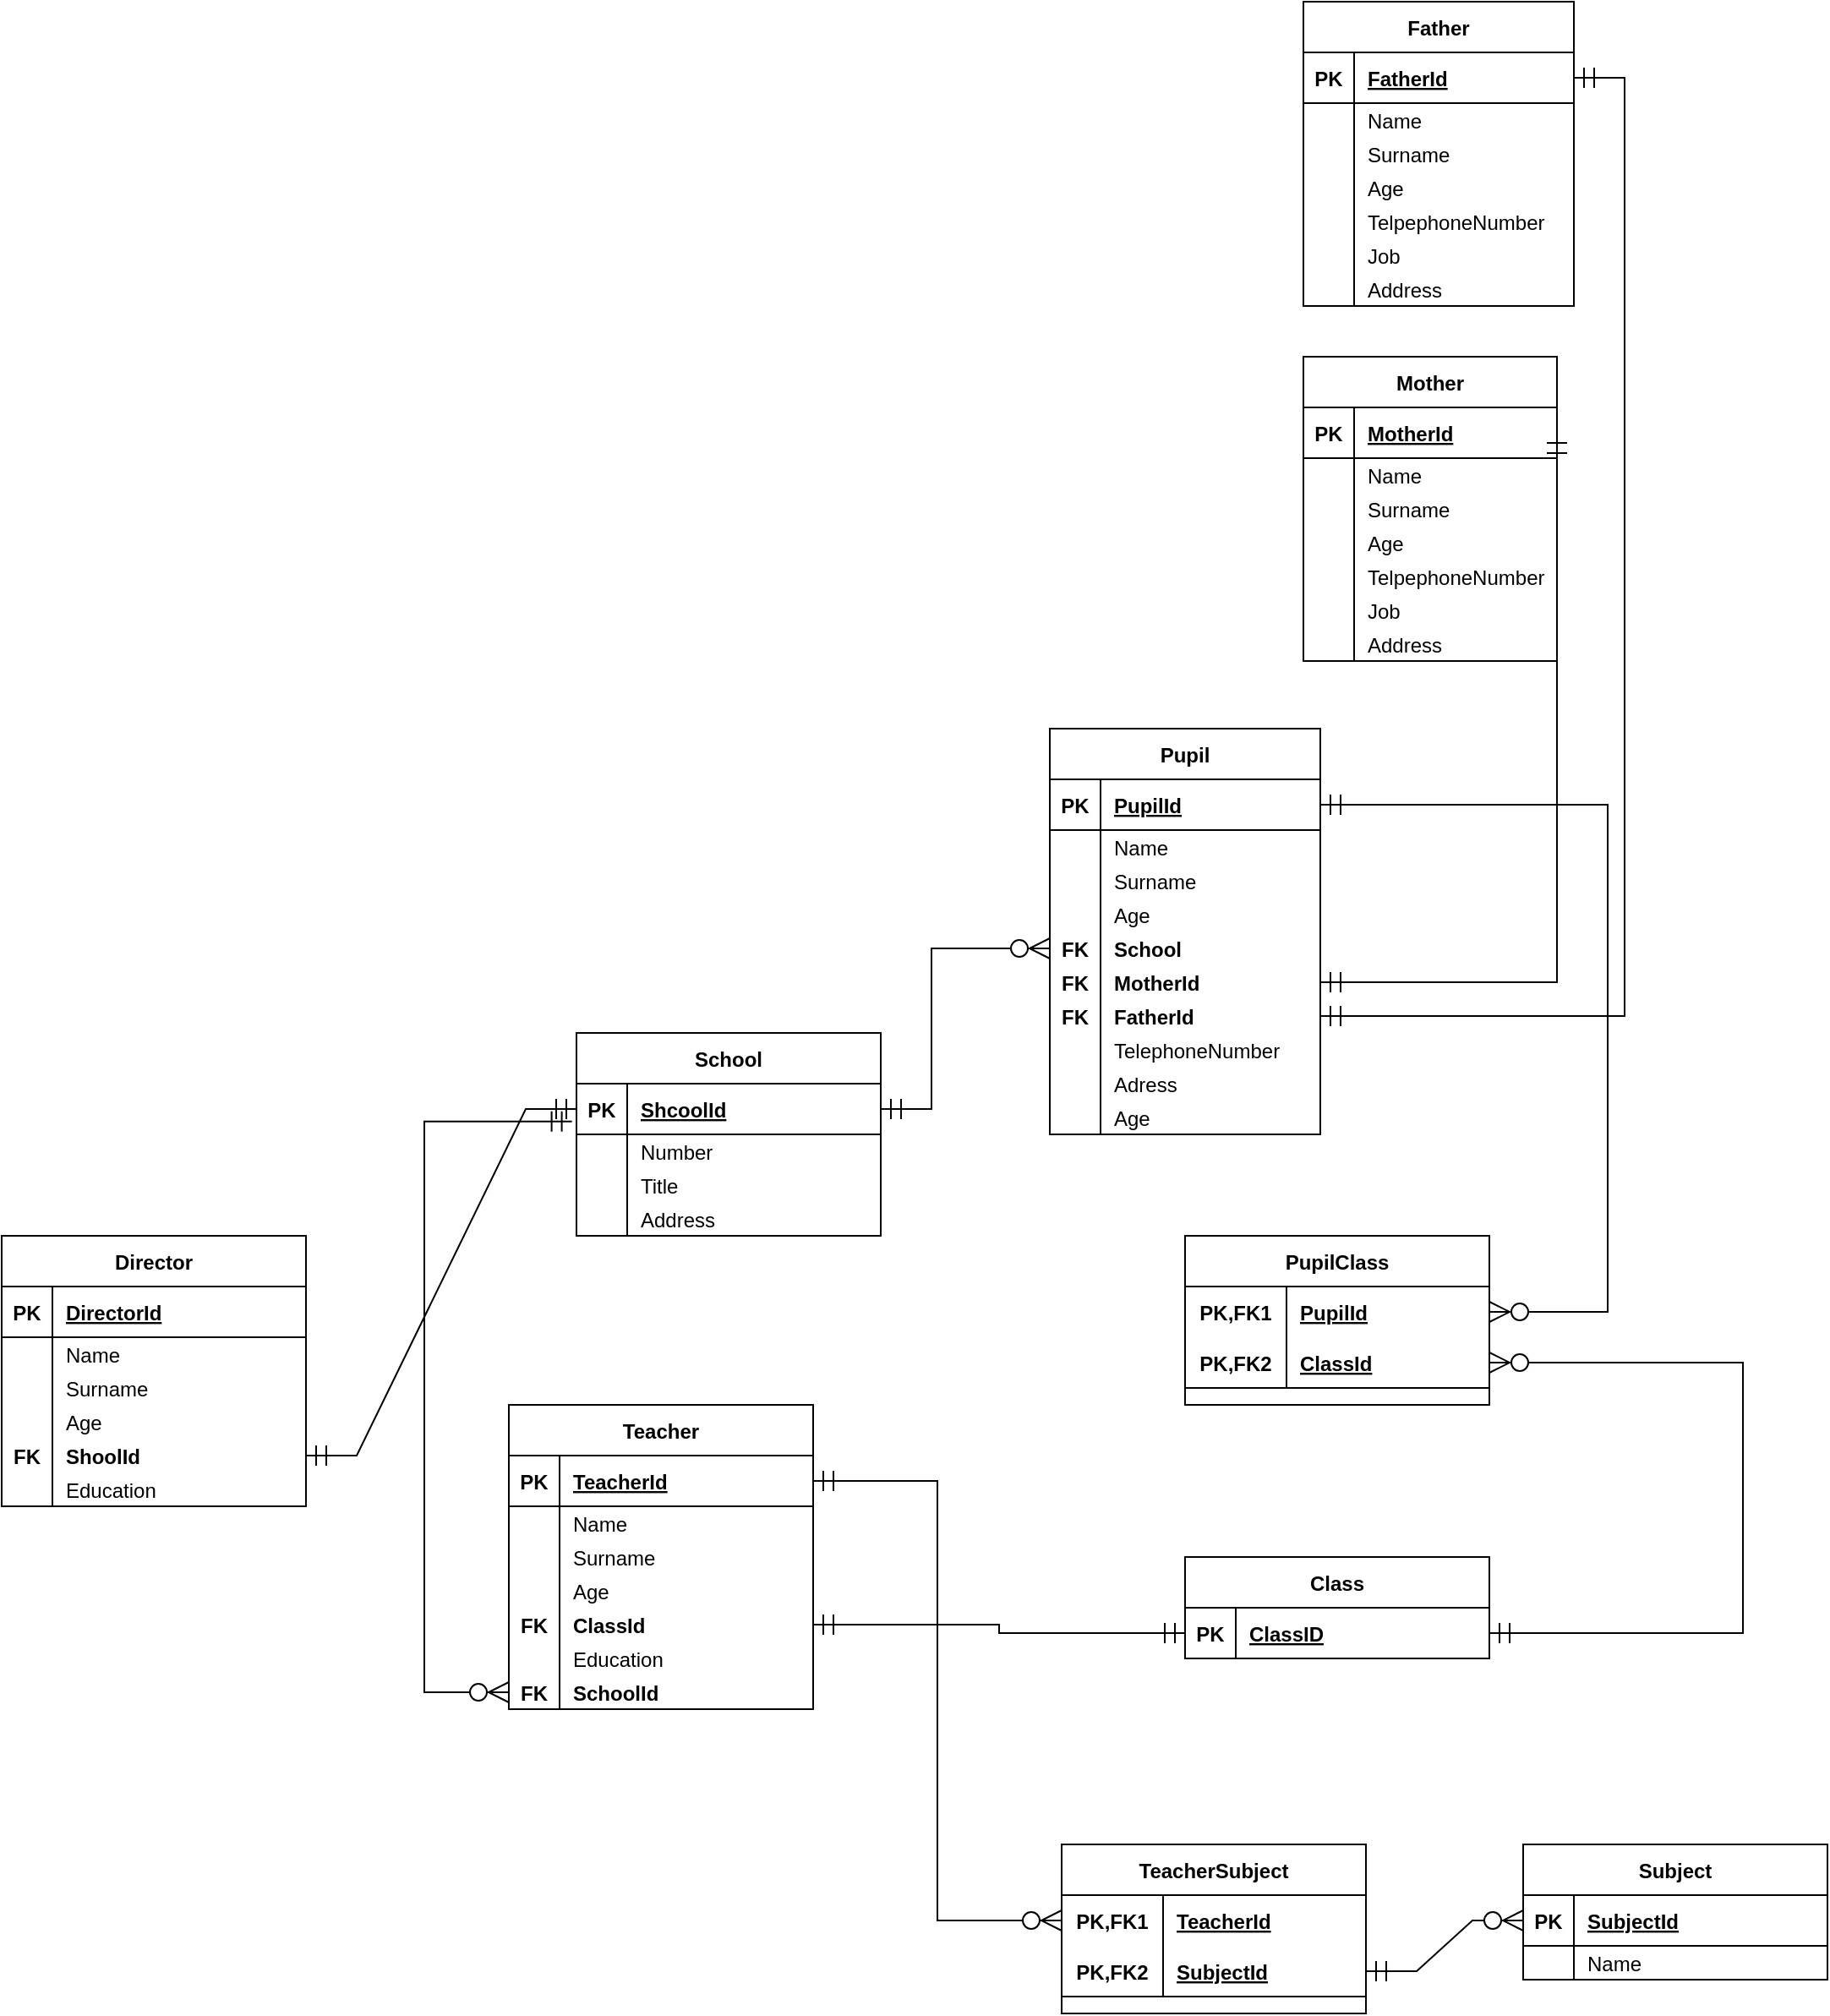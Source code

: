<mxfile version="20.3.6" type="device"><diagram id="j9S_mNFwmxXdRaaOElaZ" name="Страница 1"><mxGraphModel dx="1117" dy="1780" grid="1" gridSize="10" guides="1" tooltips="1" connect="1" arrows="1" fold="1" page="1" pageScale="1" pageWidth="827" pageHeight="1169" math="0" shadow="0"><root><mxCell id="0"/><mxCell id="1" parent="0"/><mxCell id="KvvVTcwk5BcUgirl2KTP-1" value="School" style="shape=table;startSize=30;container=1;collapsible=1;childLayout=tableLayout;fixedRows=1;rowLines=0;fontStyle=1;align=center;resizeLast=1;" vertex="1" parent="1"><mxGeometry x="360" y="160" width="180" height="120" as="geometry"><mxRectangle x="290" y="90" width="70" height="30" as="alternateBounds"/></mxGeometry></mxCell><mxCell id="KvvVTcwk5BcUgirl2KTP-2" value="" style="shape=tableRow;horizontal=0;startSize=0;swimlaneHead=0;swimlaneBody=0;fillColor=none;collapsible=0;dropTarget=0;points=[[0,0.5],[1,0.5]];portConstraint=eastwest;top=0;left=0;right=0;bottom=1;" vertex="1" parent="KvvVTcwk5BcUgirl2KTP-1"><mxGeometry y="30" width="180" height="30" as="geometry"/></mxCell><mxCell id="KvvVTcwk5BcUgirl2KTP-3" value="PK" style="shape=partialRectangle;connectable=0;fillColor=none;top=0;left=0;bottom=0;right=0;fontStyle=1;overflow=hidden;" vertex="1" parent="KvvVTcwk5BcUgirl2KTP-2"><mxGeometry width="30" height="30" as="geometry"><mxRectangle width="30" height="30" as="alternateBounds"/></mxGeometry></mxCell><mxCell id="KvvVTcwk5BcUgirl2KTP-4" value="ShcoolId" style="shape=partialRectangle;connectable=0;fillColor=none;top=0;left=0;bottom=0;right=0;align=left;spacingLeft=6;fontStyle=5;overflow=hidden;" vertex="1" parent="KvvVTcwk5BcUgirl2KTP-2"><mxGeometry x="30" width="150" height="30" as="geometry"><mxRectangle width="150" height="30" as="alternateBounds"/></mxGeometry></mxCell><mxCell id="KvvVTcwk5BcUgirl2KTP-5" value="" style="shape=tableRow;horizontal=0;startSize=0;swimlaneHead=0;swimlaneBody=0;fillColor=none;collapsible=0;dropTarget=0;points=[[0,0.5],[1,0.5]];portConstraint=eastwest;top=0;left=0;right=0;bottom=0;" vertex="1" parent="KvvVTcwk5BcUgirl2KTP-1"><mxGeometry y="60" width="180" height="20" as="geometry"/></mxCell><mxCell id="KvvVTcwk5BcUgirl2KTP-6" value="" style="shape=partialRectangle;connectable=0;fillColor=none;top=0;left=0;bottom=0;right=0;editable=1;overflow=hidden;" vertex="1" parent="KvvVTcwk5BcUgirl2KTP-5"><mxGeometry width="30" height="20" as="geometry"><mxRectangle width="30" height="20" as="alternateBounds"/></mxGeometry></mxCell><mxCell id="KvvVTcwk5BcUgirl2KTP-7" value="Number" style="shape=partialRectangle;connectable=0;fillColor=none;top=0;left=0;bottom=0;right=0;align=left;spacingLeft=6;overflow=hidden;" vertex="1" parent="KvvVTcwk5BcUgirl2KTP-5"><mxGeometry x="30" width="150" height="20" as="geometry"><mxRectangle width="150" height="20" as="alternateBounds"/></mxGeometry></mxCell><mxCell id="KvvVTcwk5BcUgirl2KTP-11" value="" style="shape=tableRow;horizontal=0;startSize=0;swimlaneHead=0;swimlaneBody=0;fillColor=none;collapsible=0;dropTarget=0;points=[[0,0.5],[1,0.5]];portConstraint=eastwest;top=0;left=0;right=0;bottom=0;" vertex="1" parent="KvvVTcwk5BcUgirl2KTP-1"><mxGeometry y="80" width="180" height="20" as="geometry"/></mxCell><mxCell id="KvvVTcwk5BcUgirl2KTP-12" value="" style="shape=partialRectangle;connectable=0;fillColor=none;top=0;left=0;bottom=0;right=0;editable=1;overflow=hidden;" vertex="1" parent="KvvVTcwk5BcUgirl2KTP-11"><mxGeometry width="30" height="20" as="geometry"><mxRectangle width="30" height="20" as="alternateBounds"/></mxGeometry></mxCell><mxCell id="KvvVTcwk5BcUgirl2KTP-13" value="Title" style="shape=partialRectangle;connectable=0;fillColor=none;top=0;left=0;bottom=0;right=0;align=left;spacingLeft=6;overflow=hidden;" vertex="1" parent="KvvVTcwk5BcUgirl2KTP-11"><mxGeometry x="30" width="150" height="20" as="geometry"><mxRectangle width="150" height="20" as="alternateBounds"/></mxGeometry></mxCell><mxCell id="KvvVTcwk5BcUgirl2KTP-375" value="" style="shape=tableRow;horizontal=0;startSize=0;swimlaneHead=0;swimlaneBody=0;fillColor=none;collapsible=0;dropTarget=0;points=[[0,0.5],[1,0.5]];portConstraint=eastwest;top=0;left=0;right=0;bottom=0;" vertex="1" parent="KvvVTcwk5BcUgirl2KTP-1"><mxGeometry y="100" width="180" height="20" as="geometry"/></mxCell><mxCell id="KvvVTcwk5BcUgirl2KTP-376" value="" style="shape=partialRectangle;connectable=0;fillColor=none;top=0;left=0;bottom=0;right=0;editable=1;overflow=hidden;" vertex="1" parent="KvvVTcwk5BcUgirl2KTP-375"><mxGeometry width="30" height="20" as="geometry"><mxRectangle width="30" height="20" as="alternateBounds"/></mxGeometry></mxCell><mxCell id="KvvVTcwk5BcUgirl2KTP-377" value="Address" style="shape=partialRectangle;connectable=0;fillColor=none;top=0;left=0;bottom=0;right=0;align=left;spacingLeft=6;overflow=hidden;" vertex="1" parent="KvvVTcwk5BcUgirl2KTP-375"><mxGeometry x="30" width="150" height="20" as="geometry"><mxRectangle width="150" height="20" as="alternateBounds"/></mxGeometry></mxCell><mxCell id="KvvVTcwk5BcUgirl2KTP-42" value="Pupil" style="shape=table;startSize=30;container=1;collapsible=1;childLayout=tableLayout;fixedRows=1;rowLines=0;fontStyle=1;align=center;resizeLast=1;" vertex="1" parent="1"><mxGeometry x="640" y="-20" width="160" height="240" as="geometry"/></mxCell><mxCell id="KvvVTcwk5BcUgirl2KTP-43" value="" style="shape=tableRow;horizontal=0;startSize=0;swimlaneHead=0;swimlaneBody=0;fillColor=none;collapsible=0;dropTarget=0;points=[[0,0.5],[1,0.5]];portConstraint=eastwest;top=0;left=0;right=0;bottom=1;" vertex="1" parent="KvvVTcwk5BcUgirl2KTP-42"><mxGeometry y="30" width="160" height="30" as="geometry"/></mxCell><mxCell id="KvvVTcwk5BcUgirl2KTP-44" value="PK" style="shape=partialRectangle;connectable=0;fillColor=none;top=0;left=0;bottom=0;right=0;fontStyle=1;overflow=hidden;" vertex="1" parent="KvvVTcwk5BcUgirl2KTP-43"><mxGeometry width="30" height="30" as="geometry"><mxRectangle width="30" height="30" as="alternateBounds"/></mxGeometry></mxCell><mxCell id="KvvVTcwk5BcUgirl2KTP-45" value="PupilId" style="shape=partialRectangle;connectable=0;fillColor=none;top=0;left=0;bottom=0;right=0;align=left;spacingLeft=6;fontStyle=5;overflow=hidden;" vertex="1" parent="KvvVTcwk5BcUgirl2KTP-43"><mxGeometry x="30" width="130" height="30" as="geometry"><mxRectangle width="130" height="30" as="alternateBounds"/></mxGeometry></mxCell><mxCell id="KvvVTcwk5BcUgirl2KTP-46" value="" style="shape=tableRow;horizontal=0;startSize=0;swimlaneHead=0;swimlaneBody=0;fillColor=none;collapsible=0;dropTarget=0;points=[[0,0.5],[1,0.5]];portConstraint=eastwest;top=0;left=0;right=0;bottom=0;" vertex="1" parent="KvvVTcwk5BcUgirl2KTP-42"><mxGeometry y="60" width="160" height="20" as="geometry"/></mxCell><mxCell id="KvvVTcwk5BcUgirl2KTP-47" value="" style="shape=partialRectangle;connectable=0;fillColor=none;top=0;left=0;bottom=0;right=0;editable=1;overflow=hidden;" vertex="1" parent="KvvVTcwk5BcUgirl2KTP-46"><mxGeometry width="30" height="20" as="geometry"><mxRectangle width="30" height="20" as="alternateBounds"/></mxGeometry></mxCell><mxCell id="KvvVTcwk5BcUgirl2KTP-48" value="Name" style="shape=partialRectangle;connectable=0;fillColor=none;top=0;left=0;bottom=0;right=0;align=left;spacingLeft=6;overflow=hidden;" vertex="1" parent="KvvVTcwk5BcUgirl2KTP-46"><mxGeometry x="30" width="130" height="20" as="geometry"><mxRectangle width="130" height="20" as="alternateBounds"/></mxGeometry></mxCell><mxCell id="KvvVTcwk5BcUgirl2KTP-49" value="" style="shape=tableRow;horizontal=0;startSize=0;swimlaneHead=0;swimlaneBody=0;fillColor=none;collapsible=0;dropTarget=0;points=[[0,0.5],[1,0.5]];portConstraint=eastwest;top=0;left=0;right=0;bottom=0;" vertex="1" parent="KvvVTcwk5BcUgirl2KTP-42"><mxGeometry y="80" width="160" height="20" as="geometry"/></mxCell><mxCell id="KvvVTcwk5BcUgirl2KTP-50" value="" style="shape=partialRectangle;connectable=0;fillColor=none;top=0;left=0;bottom=0;right=0;editable=1;overflow=hidden;" vertex="1" parent="KvvVTcwk5BcUgirl2KTP-49"><mxGeometry width="30" height="20" as="geometry"><mxRectangle width="30" height="20" as="alternateBounds"/></mxGeometry></mxCell><mxCell id="KvvVTcwk5BcUgirl2KTP-51" value="Surname" style="shape=partialRectangle;connectable=0;fillColor=none;top=0;left=0;bottom=0;right=0;align=left;spacingLeft=6;overflow=hidden;" vertex="1" parent="KvvVTcwk5BcUgirl2KTP-49"><mxGeometry x="30" width="130" height="20" as="geometry"><mxRectangle width="130" height="20" as="alternateBounds"/></mxGeometry></mxCell><mxCell id="KvvVTcwk5BcUgirl2KTP-52" value="" style="shape=tableRow;horizontal=0;startSize=0;swimlaneHead=0;swimlaneBody=0;fillColor=none;collapsible=0;dropTarget=0;points=[[0,0.5],[1,0.5]];portConstraint=eastwest;top=0;left=0;right=0;bottom=0;" vertex="1" parent="KvvVTcwk5BcUgirl2KTP-42"><mxGeometry y="100" width="160" height="20" as="geometry"/></mxCell><mxCell id="KvvVTcwk5BcUgirl2KTP-53" value="" style="shape=partialRectangle;connectable=0;fillColor=none;top=0;left=0;bottom=0;right=0;editable=1;overflow=hidden;" vertex="1" parent="KvvVTcwk5BcUgirl2KTP-52"><mxGeometry width="30" height="20" as="geometry"><mxRectangle width="30" height="20" as="alternateBounds"/></mxGeometry></mxCell><mxCell id="KvvVTcwk5BcUgirl2KTP-54" value="Age" style="shape=partialRectangle;connectable=0;fillColor=none;top=0;left=0;bottom=0;right=0;align=left;spacingLeft=6;overflow=hidden;" vertex="1" parent="KvvVTcwk5BcUgirl2KTP-52"><mxGeometry x="30" width="130" height="20" as="geometry"><mxRectangle width="130" height="20" as="alternateBounds"/></mxGeometry></mxCell><mxCell id="KvvVTcwk5BcUgirl2KTP-85" value="" style="shape=tableRow;horizontal=0;startSize=0;swimlaneHead=0;swimlaneBody=0;fillColor=none;collapsible=0;dropTarget=0;points=[[0,0.5],[1,0.5]];portConstraint=eastwest;top=0;left=0;right=0;bottom=0;" vertex="1" parent="KvvVTcwk5BcUgirl2KTP-42"><mxGeometry y="120" width="160" height="20" as="geometry"/></mxCell><mxCell id="KvvVTcwk5BcUgirl2KTP-86" value="FK" style="shape=partialRectangle;connectable=0;fillColor=none;top=0;left=0;bottom=0;right=0;editable=1;overflow=hidden;fontStyle=1" vertex="1" parent="KvvVTcwk5BcUgirl2KTP-85"><mxGeometry width="30" height="20" as="geometry"><mxRectangle width="30" height="20" as="alternateBounds"/></mxGeometry></mxCell><mxCell id="KvvVTcwk5BcUgirl2KTP-87" value="School" style="shape=partialRectangle;connectable=0;fillColor=none;top=0;left=0;bottom=0;right=0;align=left;spacingLeft=6;overflow=hidden;fontStyle=1" vertex="1" parent="KvvVTcwk5BcUgirl2KTP-85"><mxGeometry x="30" width="130" height="20" as="geometry"><mxRectangle width="130" height="20" as="alternateBounds"/></mxGeometry></mxCell><mxCell id="KvvVTcwk5BcUgirl2KTP-73" value="" style="shape=tableRow;horizontal=0;startSize=0;swimlaneHead=0;swimlaneBody=0;fillColor=none;collapsible=0;dropTarget=0;points=[[0,0.5],[1,0.5]];portConstraint=eastwest;top=0;left=0;right=0;bottom=0;" vertex="1" parent="KvvVTcwk5BcUgirl2KTP-42"><mxGeometry y="140" width="160" height="20" as="geometry"/></mxCell><mxCell id="KvvVTcwk5BcUgirl2KTP-74" value="FK" style="shape=partialRectangle;connectable=0;fillColor=none;top=0;left=0;bottom=0;right=0;editable=1;overflow=hidden;fontStyle=1" vertex="1" parent="KvvVTcwk5BcUgirl2KTP-73"><mxGeometry width="30" height="20" as="geometry"><mxRectangle width="30" height="20" as="alternateBounds"/></mxGeometry></mxCell><mxCell id="KvvVTcwk5BcUgirl2KTP-75" value="MotherId" style="shape=partialRectangle;connectable=0;fillColor=none;top=0;left=0;bottom=0;right=0;align=left;spacingLeft=6;overflow=hidden;fontStyle=1" vertex="1" parent="KvvVTcwk5BcUgirl2KTP-73"><mxGeometry x="30" width="130" height="20" as="geometry"><mxRectangle width="130" height="20" as="alternateBounds"/></mxGeometry></mxCell><mxCell id="KvvVTcwk5BcUgirl2KTP-76" value="" style="shape=tableRow;horizontal=0;startSize=0;swimlaneHead=0;swimlaneBody=0;fillColor=none;collapsible=0;dropTarget=0;points=[[0,0.5],[1,0.5]];portConstraint=eastwest;top=0;left=0;right=0;bottom=0;" vertex="1" parent="KvvVTcwk5BcUgirl2KTP-42"><mxGeometry y="160" width="160" height="20" as="geometry"/></mxCell><mxCell id="KvvVTcwk5BcUgirl2KTP-77" value="FK" style="shape=partialRectangle;connectable=0;fillColor=none;top=0;left=0;bottom=0;right=0;editable=1;overflow=hidden;fontStyle=1" vertex="1" parent="KvvVTcwk5BcUgirl2KTP-76"><mxGeometry width="30" height="20" as="geometry"><mxRectangle width="30" height="20" as="alternateBounds"/></mxGeometry></mxCell><mxCell id="KvvVTcwk5BcUgirl2KTP-78" value="FatherId" style="shape=partialRectangle;connectable=0;fillColor=none;top=0;left=0;bottom=0;right=0;align=left;spacingLeft=6;overflow=hidden;fontStyle=1" vertex="1" parent="KvvVTcwk5BcUgirl2KTP-76"><mxGeometry x="30" width="130" height="20" as="geometry"><mxRectangle width="130" height="20" as="alternateBounds"/></mxGeometry></mxCell><mxCell id="KvvVTcwk5BcUgirl2KTP-113" value="" style="shape=tableRow;horizontal=0;startSize=0;swimlaneHead=0;swimlaneBody=0;fillColor=none;collapsible=0;dropTarget=0;points=[[0,0.5],[1,0.5]];portConstraint=eastwest;top=0;left=0;right=0;bottom=0;" vertex="1" parent="KvvVTcwk5BcUgirl2KTP-42"><mxGeometry y="180" width="160" height="20" as="geometry"/></mxCell><mxCell id="KvvVTcwk5BcUgirl2KTP-114" value="" style="shape=partialRectangle;connectable=0;fillColor=none;top=0;left=0;bottom=0;right=0;editable=1;overflow=hidden;" vertex="1" parent="KvvVTcwk5BcUgirl2KTP-113"><mxGeometry width="30" height="20" as="geometry"><mxRectangle width="30" height="20" as="alternateBounds"/></mxGeometry></mxCell><mxCell id="KvvVTcwk5BcUgirl2KTP-115" value="TelephoneNumber" style="shape=partialRectangle;connectable=0;fillColor=none;top=0;left=0;bottom=0;right=0;align=left;spacingLeft=6;overflow=hidden;" vertex="1" parent="KvvVTcwk5BcUgirl2KTP-113"><mxGeometry x="30" width="130" height="20" as="geometry"><mxRectangle width="130" height="20" as="alternateBounds"/></mxGeometry></mxCell><mxCell id="KvvVTcwk5BcUgirl2KTP-116" value="" style="shape=tableRow;horizontal=0;startSize=0;swimlaneHead=0;swimlaneBody=0;fillColor=none;collapsible=0;dropTarget=0;points=[[0,0.5],[1,0.5]];portConstraint=eastwest;top=0;left=0;right=0;bottom=0;" vertex="1" parent="KvvVTcwk5BcUgirl2KTP-42"><mxGeometry y="200" width="160" height="20" as="geometry"/></mxCell><mxCell id="KvvVTcwk5BcUgirl2KTP-117" value="" style="shape=partialRectangle;connectable=0;fillColor=none;top=0;left=0;bottom=0;right=0;editable=1;overflow=hidden;" vertex="1" parent="KvvVTcwk5BcUgirl2KTP-116"><mxGeometry width="30" height="20" as="geometry"><mxRectangle width="30" height="20" as="alternateBounds"/></mxGeometry></mxCell><mxCell id="KvvVTcwk5BcUgirl2KTP-118" value="Adress" style="shape=partialRectangle;connectable=0;fillColor=none;top=0;left=0;bottom=0;right=0;align=left;spacingLeft=6;overflow=hidden;" vertex="1" parent="KvvVTcwk5BcUgirl2KTP-116"><mxGeometry x="30" width="130" height="20" as="geometry"><mxRectangle width="130" height="20" as="alternateBounds"/></mxGeometry></mxCell><mxCell id="KvvVTcwk5BcUgirl2KTP-371" value="" style="shape=tableRow;horizontal=0;startSize=0;swimlaneHead=0;swimlaneBody=0;fillColor=none;collapsible=0;dropTarget=0;points=[[0,0.5],[1,0.5]];portConstraint=eastwest;top=0;left=0;right=0;bottom=0;" vertex="1" parent="KvvVTcwk5BcUgirl2KTP-42"><mxGeometry y="220" width="160" height="20" as="geometry"/></mxCell><mxCell id="KvvVTcwk5BcUgirl2KTP-372" value="" style="shape=partialRectangle;connectable=0;fillColor=none;top=0;left=0;bottom=0;right=0;editable=1;overflow=hidden;" vertex="1" parent="KvvVTcwk5BcUgirl2KTP-371"><mxGeometry width="30" height="20" as="geometry"><mxRectangle width="30" height="20" as="alternateBounds"/></mxGeometry></mxCell><mxCell id="KvvVTcwk5BcUgirl2KTP-373" value="Age" style="shape=partialRectangle;connectable=0;fillColor=none;top=0;left=0;bottom=0;right=0;align=left;spacingLeft=6;overflow=hidden;" vertex="1" parent="KvvVTcwk5BcUgirl2KTP-371"><mxGeometry x="30" width="130" height="20" as="geometry"><mxRectangle width="130" height="20" as="alternateBounds"/></mxGeometry></mxCell><mxCell id="KvvVTcwk5BcUgirl2KTP-88" value="Mother" style="shape=table;startSize=30;container=1;collapsible=1;childLayout=tableLayout;fixedRows=1;rowLines=0;fontStyle=1;align=center;resizeLast=1;" vertex="1" parent="1"><mxGeometry x="790" y="-240" width="150" height="180" as="geometry"/></mxCell><mxCell id="KvvVTcwk5BcUgirl2KTP-89" value="" style="shape=tableRow;horizontal=0;startSize=0;swimlaneHead=0;swimlaneBody=0;fillColor=none;collapsible=0;dropTarget=0;points=[[0,0.5],[1,0.5]];portConstraint=eastwest;top=0;left=0;right=0;bottom=1;" vertex="1" parent="KvvVTcwk5BcUgirl2KTP-88"><mxGeometry y="30" width="150" height="30" as="geometry"/></mxCell><mxCell id="KvvVTcwk5BcUgirl2KTP-90" value="PK" style="shape=partialRectangle;connectable=0;fillColor=none;top=0;left=0;bottom=0;right=0;fontStyle=1;overflow=hidden;" vertex="1" parent="KvvVTcwk5BcUgirl2KTP-89"><mxGeometry width="30" height="30" as="geometry"><mxRectangle width="30" height="30" as="alternateBounds"/></mxGeometry></mxCell><mxCell id="KvvVTcwk5BcUgirl2KTP-91" value="MotherId" style="shape=partialRectangle;connectable=0;fillColor=none;top=0;left=0;bottom=0;right=0;align=left;spacingLeft=6;fontStyle=5;overflow=hidden;" vertex="1" parent="KvvVTcwk5BcUgirl2KTP-89"><mxGeometry x="30" width="120" height="30" as="geometry"><mxRectangle width="120" height="30" as="alternateBounds"/></mxGeometry></mxCell><mxCell id="KvvVTcwk5BcUgirl2KTP-92" value="" style="shape=tableRow;horizontal=0;startSize=0;swimlaneHead=0;swimlaneBody=0;fillColor=none;collapsible=0;dropTarget=0;points=[[0,0.5],[1,0.5]];portConstraint=eastwest;top=0;left=0;right=0;bottom=0;" vertex="1" parent="KvvVTcwk5BcUgirl2KTP-88"><mxGeometry y="60" width="150" height="20" as="geometry"/></mxCell><mxCell id="KvvVTcwk5BcUgirl2KTP-93" value="" style="shape=partialRectangle;connectable=0;fillColor=none;top=0;left=0;bottom=0;right=0;editable=1;overflow=hidden;" vertex="1" parent="KvvVTcwk5BcUgirl2KTP-92"><mxGeometry width="30" height="20" as="geometry"><mxRectangle width="30" height="20" as="alternateBounds"/></mxGeometry></mxCell><mxCell id="KvvVTcwk5BcUgirl2KTP-94" value="Name" style="shape=partialRectangle;connectable=0;fillColor=none;top=0;left=0;bottom=0;right=0;align=left;spacingLeft=6;overflow=hidden;" vertex="1" parent="KvvVTcwk5BcUgirl2KTP-92"><mxGeometry x="30" width="120" height="20" as="geometry"><mxRectangle width="120" height="20" as="alternateBounds"/></mxGeometry></mxCell><mxCell id="KvvVTcwk5BcUgirl2KTP-95" value="" style="shape=tableRow;horizontal=0;startSize=0;swimlaneHead=0;swimlaneBody=0;fillColor=none;collapsible=0;dropTarget=0;points=[[0,0.5],[1,0.5]];portConstraint=eastwest;top=0;left=0;right=0;bottom=0;" vertex="1" parent="KvvVTcwk5BcUgirl2KTP-88"><mxGeometry y="80" width="150" height="20" as="geometry"/></mxCell><mxCell id="KvvVTcwk5BcUgirl2KTP-96" value="" style="shape=partialRectangle;connectable=0;fillColor=none;top=0;left=0;bottom=0;right=0;editable=1;overflow=hidden;" vertex="1" parent="KvvVTcwk5BcUgirl2KTP-95"><mxGeometry width="30" height="20" as="geometry"><mxRectangle width="30" height="20" as="alternateBounds"/></mxGeometry></mxCell><mxCell id="KvvVTcwk5BcUgirl2KTP-97" value="Surname" style="shape=partialRectangle;connectable=0;fillColor=none;top=0;left=0;bottom=0;right=0;align=left;spacingLeft=6;overflow=hidden;" vertex="1" parent="KvvVTcwk5BcUgirl2KTP-95"><mxGeometry x="30" width="120" height="20" as="geometry"><mxRectangle width="120" height="20" as="alternateBounds"/></mxGeometry></mxCell><mxCell id="KvvVTcwk5BcUgirl2KTP-98" value="" style="shape=tableRow;horizontal=0;startSize=0;swimlaneHead=0;swimlaneBody=0;fillColor=none;collapsible=0;dropTarget=0;points=[[0,0.5],[1,0.5]];portConstraint=eastwest;top=0;left=0;right=0;bottom=0;" vertex="1" parent="KvvVTcwk5BcUgirl2KTP-88"><mxGeometry y="100" width="150" height="20" as="geometry"/></mxCell><mxCell id="KvvVTcwk5BcUgirl2KTP-99" value="" style="shape=partialRectangle;connectable=0;fillColor=none;top=0;left=0;bottom=0;right=0;editable=1;overflow=hidden;" vertex="1" parent="KvvVTcwk5BcUgirl2KTP-98"><mxGeometry width="30" height="20" as="geometry"><mxRectangle width="30" height="20" as="alternateBounds"/></mxGeometry></mxCell><mxCell id="KvvVTcwk5BcUgirl2KTP-100" value="Age" style="shape=partialRectangle;connectable=0;fillColor=none;top=0;left=0;bottom=0;right=0;align=left;spacingLeft=6;overflow=hidden;" vertex="1" parent="KvvVTcwk5BcUgirl2KTP-98"><mxGeometry x="30" width="120" height="20" as="geometry"><mxRectangle width="120" height="20" as="alternateBounds"/></mxGeometry></mxCell><mxCell id="KvvVTcwk5BcUgirl2KTP-101" value="" style="shape=tableRow;horizontal=0;startSize=0;swimlaneHead=0;swimlaneBody=0;fillColor=none;collapsible=0;dropTarget=0;points=[[0,0.5],[1,0.5]];portConstraint=eastwest;top=0;left=0;right=0;bottom=0;" vertex="1" parent="KvvVTcwk5BcUgirl2KTP-88"><mxGeometry y="120" width="150" height="20" as="geometry"/></mxCell><mxCell id="KvvVTcwk5BcUgirl2KTP-102" value="" style="shape=partialRectangle;connectable=0;fillColor=none;top=0;left=0;bottom=0;right=0;editable=1;overflow=hidden;" vertex="1" parent="KvvVTcwk5BcUgirl2KTP-101"><mxGeometry width="30" height="20" as="geometry"><mxRectangle width="30" height="20" as="alternateBounds"/></mxGeometry></mxCell><mxCell id="KvvVTcwk5BcUgirl2KTP-103" value="TelpephoneNumber" style="shape=partialRectangle;connectable=0;fillColor=none;top=0;left=0;bottom=0;right=0;align=left;spacingLeft=6;overflow=hidden;" vertex="1" parent="KvvVTcwk5BcUgirl2KTP-101"><mxGeometry x="30" width="120" height="20" as="geometry"><mxRectangle width="120" height="20" as="alternateBounds"/></mxGeometry></mxCell><mxCell id="KvvVTcwk5BcUgirl2KTP-104" value="" style="shape=tableRow;horizontal=0;startSize=0;swimlaneHead=0;swimlaneBody=0;fillColor=none;collapsible=0;dropTarget=0;points=[[0,0.5],[1,0.5]];portConstraint=eastwest;top=0;left=0;right=0;bottom=0;" vertex="1" parent="KvvVTcwk5BcUgirl2KTP-88"><mxGeometry y="140" width="150" height="20" as="geometry"/></mxCell><mxCell id="KvvVTcwk5BcUgirl2KTP-105" value="" style="shape=partialRectangle;connectable=0;fillColor=none;top=0;left=0;bottom=0;right=0;editable=1;overflow=hidden;" vertex="1" parent="KvvVTcwk5BcUgirl2KTP-104"><mxGeometry width="30" height="20" as="geometry"><mxRectangle width="30" height="20" as="alternateBounds"/></mxGeometry></mxCell><mxCell id="KvvVTcwk5BcUgirl2KTP-106" value="Job" style="shape=partialRectangle;connectable=0;fillColor=none;top=0;left=0;bottom=0;right=0;align=left;spacingLeft=6;overflow=hidden;" vertex="1" parent="KvvVTcwk5BcUgirl2KTP-104"><mxGeometry x="30" width="120" height="20" as="geometry"><mxRectangle width="120" height="20" as="alternateBounds"/></mxGeometry></mxCell><mxCell id="KvvVTcwk5BcUgirl2KTP-107" value="" style="shape=tableRow;horizontal=0;startSize=0;swimlaneHead=0;swimlaneBody=0;fillColor=none;collapsible=0;dropTarget=0;points=[[0,0.5],[1,0.5]];portConstraint=eastwest;top=0;left=0;right=0;bottom=0;" vertex="1" parent="KvvVTcwk5BcUgirl2KTP-88"><mxGeometry y="160" width="150" height="20" as="geometry"/></mxCell><mxCell id="KvvVTcwk5BcUgirl2KTP-108" value="" style="shape=partialRectangle;connectable=0;fillColor=none;top=0;left=0;bottom=0;right=0;editable=1;overflow=hidden;" vertex="1" parent="KvvVTcwk5BcUgirl2KTP-107"><mxGeometry width="30" height="20" as="geometry"><mxRectangle width="30" height="20" as="alternateBounds"/></mxGeometry></mxCell><mxCell id="KvvVTcwk5BcUgirl2KTP-109" value="Address" style="shape=partialRectangle;connectable=0;fillColor=none;top=0;left=0;bottom=0;right=0;align=left;spacingLeft=6;overflow=hidden;" vertex="1" parent="KvvVTcwk5BcUgirl2KTP-107"><mxGeometry x="30" width="120" height="20" as="geometry"><mxRectangle width="120" height="20" as="alternateBounds"/></mxGeometry></mxCell><mxCell id="KvvVTcwk5BcUgirl2KTP-119" value="Father" style="shape=table;startSize=30;container=1;collapsible=1;childLayout=tableLayout;fixedRows=1;rowLines=0;fontStyle=1;align=center;resizeLast=1;" vertex="1" parent="1"><mxGeometry x="790" y="-450" width="160" height="180" as="geometry"/></mxCell><mxCell id="KvvVTcwk5BcUgirl2KTP-120" value="" style="shape=tableRow;horizontal=0;startSize=0;swimlaneHead=0;swimlaneBody=0;fillColor=none;collapsible=0;dropTarget=0;points=[[0,0.5],[1,0.5]];portConstraint=eastwest;top=0;left=0;right=0;bottom=1;" vertex="1" parent="KvvVTcwk5BcUgirl2KTP-119"><mxGeometry y="30" width="160" height="30" as="geometry"/></mxCell><mxCell id="KvvVTcwk5BcUgirl2KTP-121" value="PK" style="shape=partialRectangle;connectable=0;fillColor=none;top=0;left=0;bottom=0;right=0;fontStyle=1;overflow=hidden;" vertex="1" parent="KvvVTcwk5BcUgirl2KTP-120"><mxGeometry width="30" height="30" as="geometry"><mxRectangle width="30" height="30" as="alternateBounds"/></mxGeometry></mxCell><mxCell id="KvvVTcwk5BcUgirl2KTP-122" value="FatherId" style="shape=partialRectangle;connectable=0;fillColor=none;top=0;left=0;bottom=0;right=0;align=left;spacingLeft=6;fontStyle=5;overflow=hidden;" vertex="1" parent="KvvVTcwk5BcUgirl2KTP-120"><mxGeometry x="30" width="130" height="30" as="geometry"><mxRectangle width="130" height="30" as="alternateBounds"/></mxGeometry></mxCell><mxCell id="KvvVTcwk5BcUgirl2KTP-123" value="" style="shape=tableRow;horizontal=0;startSize=0;swimlaneHead=0;swimlaneBody=0;fillColor=none;collapsible=0;dropTarget=0;points=[[0,0.5],[1,0.5]];portConstraint=eastwest;top=0;left=0;right=0;bottom=0;" vertex="1" parent="KvvVTcwk5BcUgirl2KTP-119"><mxGeometry y="60" width="160" height="20" as="geometry"/></mxCell><mxCell id="KvvVTcwk5BcUgirl2KTP-124" value="" style="shape=partialRectangle;connectable=0;fillColor=none;top=0;left=0;bottom=0;right=0;editable=1;overflow=hidden;" vertex="1" parent="KvvVTcwk5BcUgirl2KTP-123"><mxGeometry width="30" height="20" as="geometry"><mxRectangle width="30" height="20" as="alternateBounds"/></mxGeometry></mxCell><mxCell id="KvvVTcwk5BcUgirl2KTP-125" value="Name" style="shape=partialRectangle;connectable=0;fillColor=none;top=0;left=0;bottom=0;right=0;align=left;spacingLeft=6;overflow=hidden;" vertex="1" parent="KvvVTcwk5BcUgirl2KTP-123"><mxGeometry x="30" width="130" height="20" as="geometry"><mxRectangle width="130" height="20" as="alternateBounds"/></mxGeometry></mxCell><mxCell id="KvvVTcwk5BcUgirl2KTP-126" value="" style="shape=tableRow;horizontal=0;startSize=0;swimlaneHead=0;swimlaneBody=0;fillColor=none;collapsible=0;dropTarget=0;points=[[0,0.5],[1,0.5]];portConstraint=eastwest;top=0;left=0;right=0;bottom=0;" vertex="1" parent="KvvVTcwk5BcUgirl2KTP-119"><mxGeometry y="80" width="160" height="20" as="geometry"/></mxCell><mxCell id="KvvVTcwk5BcUgirl2KTP-127" value="" style="shape=partialRectangle;connectable=0;fillColor=none;top=0;left=0;bottom=0;right=0;editable=1;overflow=hidden;" vertex="1" parent="KvvVTcwk5BcUgirl2KTP-126"><mxGeometry width="30" height="20" as="geometry"><mxRectangle width="30" height="20" as="alternateBounds"/></mxGeometry></mxCell><mxCell id="KvvVTcwk5BcUgirl2KTP-128" value="Surname" style="shape=partialRectangle;connectable=0;fillColor=none;top=0;left=0;bottom=0;right=0;align=left;spacingLeft=6;overflow=hidden;" vertex="1" parent="KvvVTcwk5BcUgirl2KTP-126"><mxGeometry x="30" width="130" height="20" as="geometry"><mxRectangle width="130" height="20" as="alternateBounds"/></mxGeometry></mxCell><mxCell id="KvvVTcwk5BcUgirl2KTP-129" value="" style="shape=tableRow;horizontal=0;startSize=0;swimlaneHead=0;swimlaneBody=0;fillColor=none;collapsible=0;dropTarget=0;points=[[0,0.5],[1,0.5]];portConstraint=eastwest;top=0;left=0;right=0;bottom=0;" vertex="1" parent="KvvVTcwk5BcUgirl2KTP-119"><mxGeometry y="100" width="160" height="20" as="geometry"/></mxCell><mxCell id="KvvVTcwk5BcUgirl2KTP-130" value="" style="shape=partialRectangle;connectable=0;fillColor=none;top=0;left=0;bottom=0;right=0;editable=1;overflow=hidden;" vertex="1" parent="KvvVTcwk5BcUgirl2KTP-129"><mxGeometry width="30" height="20" as="geometry"><mxRectangle width="30" height="20" as="alternateBounds"/></mxGeometry></mxCell><mxCell id="KvvVTcwk5BcUgirl2KTP-131" value="Age" style="shape=partialRectangle;connectable=0;fillColor=none;top=0;left=0;bottom=0;right=0;align=left;spacingLeft=6;overflow=hidden;" vertex="1" parent="KvvVTcwk5BcUgirl2KTP-129"><mxGeometry x="30" width="130" height="20" as="geometry"><mxRectangle width="130" height="20" as="alternateBounds"/></mxGeometry></mxCell><mxCell id="KvvVTcwk5BcUgirl2KTP-132" value="" style="shape=tableRow;horizontal=0;startSize=0;swimlaneHead=0;swimlaneBody=0;fillColor=none;collapsible=0;dropTarget=0;points=[[0,0.5],[1,0.5]];portConstraint=eastwest;top=0;left=0;right=0;bottom=0;" vertex="1" parent="KvvVTcwk5BcUgirl2KTP-119"><mxGeometry y="120" width="160" height="20" as="geometry"/></mxCell><mxCell id="KvvVTcwk5BcUgirl2KTP-133" value="" style="shape=partialRectangle;connectable=0;fillColor=none;top=0;left=0;bottom=0;right=0;editable=1;overflow=hidden;" vertex="1" parent="KvvVTcwk5BcUgirl2KTP-132"><mxGeometry width="30" height="20" as="geometry"><mxRectangle width="30" height="20" as="alternateBounds"/></mxGeometry></mxCell><mxCell id="KvvVTcwk5BcUgirl2KTP-134" value="TelpephoneNumber" style="shape=partialRectangle;connectable=0;fillColor=none;top=0;left=0;bottom=0;right=0;align=left;spacingLeft=6;overflow=hidden;" vertex="1" parent="KvvVTcwk5BcUgirl2KTP-132"><mxGeometry x="30" width="130" height="20" as="geometry"><mxRectangle width="130" height="20" as="alternateBounds"/></mxGeometry></mxCell><mxCell id="KvvVTcwk5BcUgirl2KTP-135" value="" style="shape=tableRow;horizontal=0;startSize=0;swimlaneHead=0;swimlaneBody=0;fillColor=none;collapsible=0;dropTarget=0;points=[[0,0.5],[1,0.5]];portConstraint=eastwest;top=0;left=0;right=0;bottom=0;" vertex="1" parent="KvvVTcwk5BcUgirl2KTP-119"><mxGeometry y="140" width="160" height="20" as="geometry"/></mxCell><mxCell id="KvvVTcwk5BcUgirl2KTP-136" value="" style="shape=partialRectangle;connectable=0;fillColor=none;top=0;left=0;bottom=0;right=0;editable=1;overflow=hidden;" vertex="1" parent="KvvVTcwk5BcUgirl2KTP-135"><mxGeometry width="30" height="20" as="geometry"><mxRectangle width="30" height="20" as="alternateBounds"/></mxGeometry></mxCell><mxCell id="KvvVTcwk5BcUgirl2KTP-137" value="Job" style="shape=partialRectangle;connectable=0;fillColor=none;top=0;left=0;bottom=0;right=0;align=left;spacingLeft=6;overflow=hidden;" vertex="1" parent="KvvVTcwk5BcUgirl2KTP-135"><mxGeometry x="30" width="130" height="20" as="geometry"><mxRectangle width="130" height="20" as="alternateBounds"/></mxGeometry></mxCell><mxCell id="KvvVTcwk5BcUgirl2KTP-138" value="" style="shape=tableRow;horizontal=0;startSize=0;swimlaneHead=0;swimlaneBody=0;fillColor=none;collapsible=0;dropTarget=0;points=[[0,0.5],[1,0.5]];portConstraint=eastwest;top=0;left=0;right=0;bottom=0;" vertex="1" parent="KvvVTcwk5BcUgirl2KTP-119"><mxGeometry y="160" width="160" height="20" as="geometry"/></mxCell><mxCell id="KvvVTcwk5BcUgirl2KTP-139" value="" style="shape=partialRectangle;connectable=0;fillColor=none;top=0;left=0;bottom=0;right=0;editable=1;overflow=hidden;" vertex="1" parent="KvvVTcwk5BcUgirl2KTP-138"><mxGeometry width="30" height="20" as="geometry"><mxRectangle width="30" height="20" as="alternateBounds"/></mxGeometry></mxCell><mxCell id="KvvVTcwk5BcUgirl2KTP-140" value="Address" style="shape=partialRectangle;connectable=0;fillColor=none;top=0;left=0;bottom=0;right=0;align=left;spacingLeft=6;overflow=hidden;" vertex="1" parent="KvvVTcwk5BcUgirl2KTP-138"><mxGeometry x="30" width="130" height="20" as="geometry"><mxRectangle width="130" height="20" as="alternateBounds"/></mxGeometry></mxCell><mxCell id="KvvVTcwk5BcUgirl2KTP-175" value="Director" style="shape=table;startSize=30;container=1;collapsible=1;childLayout=tableLayout;fixedRows=1;rowLines=0;fontStyle=1;align=center;resizeLast=1;" vertex="1" parent="1"><mxGeometry x="20" y="280" width="180" height="160" as="geometry"><mxRectangle x="290" y="90" width="70" height="30" as="alternateBounds"/></mxGeometry></mxCell><mxCell id="KvvVTcwk5BcUgirl2KTP-176" value="" style="shape=tableRow;horizontal=0;startSize=0;swimlaneHead=0;swimlaneBody=0;fillColor=none;collapsible=0;dropTarget=0;points=[[0,0.5],[1,0.5]];portConstraint=eastwest;top=0;left=0;right=0;bottom=1;" vertex="1" parent="KvvVTcwk5BcUgirl2KTP-175"><mxGeometry y="30" width="180" height="30" as="geometry"/></mxCell><mxCell id="KvvVTcwk5BcUgirl2KTP-177" value="PK" style="shape=partialRectangle;connectable=0;fillColor=none;top=0;left=0;bottom=0;right=0;fontStyle=1;overflow=hidden;" vertex="1" parent="KvvVTcwk5BcUgirl2KTP-176"><mxGeometry width="30" height="30" as="geometry"><mxRectangle width="30" height="30" as="alternateBounds"/></mxGeometry></mxCell><mxCell id="KvvVTcwk5BcUgirl2KTP-178" value="DirectorId" style="shape=partialRectangle;connectable=0;fillColor=none;top=0;left=0;bottom=0;right=0;align=left;spacingLeft=6;fontStyle=5;overflow=hidden;" vertex="1" parent="KvvVTcwk5BcUgirl2KTP-176"><mxGeometry x="30" width="150" height="30" as="geometry"><mxRectangle width="150" height="30" as="alternateBounds"/></mxGeometry></mxCell><mxCell id="KvvVTcwk5BcUgirl2KTP-179" value="" style="shape=tableRow;horizontal=0;startSize=0;swimlaneHead=0;swimlaneBody=0;fillColor=none;collapsible=0;dropTarget=0;points=[[0,0.5],[1,0.5]];portConstraint=eastwest;top=0;left=0;right=0;bottom=0;" vertex="1" parent="KvvVTcwk5BcUgirl2KTP-175"><mxGeometry y="60" width="180" height="20" as="geometry"/></mxCell><mxCell id="KvvVTcwk5BcUgirl2KTP-180" value="" style="shape=partialRectangle;connectable=0;fillColor=none;top=0;left=0;bottom=0;right=0;editable=1;overflow=hidden;" vertex="1" parent="KvvVTcwk5BcUgirl2KTP-179"><mxGeometry width="30" height="20" as="geometry"><mxRectangle width="30" height="20" as="alternateBounds"/></mxGeometry></mxCell><mxCell id="KvvVTcwk5BcUgirl2KTP-181" value="Name" style="shape=partialRectangle;connectable=0;fillColor=none;top=0;left=0;bottom=0;right=0;align=left;spacingLeft=6;overflow=hidden;" vertex="1" parent="KvvVTcwk5BcUgirl2KTP-179"><mxGeometry x="30" width="150" height="20" as="geometry"><mxRectangle width="150" height="20" as="alternateBounds"/></mxGeometry></mxCell><mxCell id="KvvVTcwk5BcUgirl2KTP-182" value="" style="shape=tableRow;horizontal=0;startSize=0;swimlaneHead=0;swimlaneBody=0;fillColor=none;collapsible=0;dropTarget=0;points=[[0,0.5],[1,0.5]];portConstraint=eastwest;top=0;left=0;right=0;bottom=0;" vertex="1" parent="KvvVTcwk5BcUgirl2KTP-175"><mxGeometry y="80" width="180" height="20" as="geometry"/></mxCell><mxCell id="KvvVTcwk5BcUgirl2KTP-183" value="" style="shape=partialRectangle;connectable=0;fillColor=none;top=0;left=0;bottom=0;right=0;editable=1;overflow=hidden;" vertex="1" parent="KvvVTcwk5BcUgirl2KTP-182"><mxGeometry width="30" height="20" as="geometry"><mxRectangle width="30" height="20" as="alternateBounds"/></mxGeometry></mxCell><mxCell id="KvvVTcwk5BcUgirl2KTP-184" value="Surname" style="shape=partialRectangle;connectable=0;fillColor=none;top=0;left=0;bottom=0;right=0;align=left;spacingLeft=6;overflow=hidden;" vertex="1" parent="KvvVTcwk5BcUgirl2KTP-182"><mxGeometry x="30" width="150" height="20" as="geometry"><mxRectangle width="150" height="20" as="alternateBounds"/></mxGeometry></mxCell><mxCell id="KvvVTcwk5BcUgirl2KTP-185" value="" style="shape=tableRow;horizontal=0;startSize=0;swimlaneHead=0;swimlaneBody=0;fillColor=none;collapsible=0;dropTarget=0;points=[[0,0.5],[1,0.5]];portConstraint=eastwest;top=0;left=0;right=0;bottom=0;" vertex="1" parent="KvvVTcwk5BcUgirl2KTP-175"><mxGeometry y="100" width="180" height="20" as="geometry"/></mxCell><mxCell id="KvvVTcwk5BcUgirl2KTP-186" value="" style="shape=partialRectangle;connectable=0;fillColor=none;top=0;left=0;bottom=0;right=0;editable=1;overflow=hidden;" vertex="1" parent="KvvVTcwk5BcUgirl2KTP-185"><mxGeometry width="30" height="20" as="geometry"><mxRectangle width="30" height="20" as="alternateBounds"/></mxGeometry></mxCell><mxCell id="KvvVTcwk5BcUgirl2KTP-187" value="Age" style="shape=partialRectangle;connectable=0;fillColor=none;top=0;left=0;bottom=0;right=0;align=left;spacingLeft=6;overflow=hidden;" vertex="1" parent="KvvVTcwk5BcUgirl2KTP-185"><mxGeometry x="30" width="150" height="20" as="geometry"><mxRectangle width="150" height="20" as="alternateBounds"/></mxGeometry></mxCell><mxCell id="KvvVTcwk5BcUgirl2KTP-217" value="" style="shape=tableRow;horizontal=0;startSize=0;swimlaneHead=0;swimlaneBody=0;fillColor=none;collapsible=0;dropTarget=0;points=[[0,0.5],[1,0.5]];portConstraint=eastwest;top=0;left=0;right=0;bottom=0;fontStyle=1" vertex="1" parent="KvvVTcwk5BcUgirl2KTP-175"><mxGeometry y="120" width="180" height="20" as="geometry"/></mxCell><mxCell id="KvvVTcwk5BcUgirl2KTP-218" value="FK" style="shape=partialRectangle;connectable=0;fillColor=none;top=0;left=0;bottom=0;right=0;editable=1;overflow=hidden;fontStyle=1" vertex="1" parent="KvvVTcwk5BcUgirl2KTP-217"><mxGeometry width="30" height="20" as="geometry"><mxRectangle width="30" height="20" as="alternateBounds"/></mxGeometry></mxCell><mxCell id="KvvVTcwk5BcUgirl2KTP-219" value="ShoolId" style="shape=partialRectangle;connectable=0;fillColor=none;top=0;left=0;bottom=0;right=0;align=left;spacingLeft=6;overflow=hidden;fontStyle=1" vertex="1" parent="KvvVTcwk5BcUgirl2KTP-217"><mxGeometry x="30" width="150" height="20" as="geometry"><mxRectangle width="150" height="20" as="alternateBounds"/></mxGeometry></mxCell><mxCell id="KvvVTcwk5BcUgirl2KTP-188" value="" style="shape=tableRow;horizontal=0;startSize=0;swimlaneHead=0;swimlaneBody=0;fillColor=none;collapsible=0;dropTarget=0;points=[[0,0.5],[1,0.5]];portConstraint=eastwest;top=0;left=0;right=0;bottom=0;" vertex="1" parent="KvvVTcwk5BcUgirl2KTP-175"><mxGeometry y="140" width="180" height="20" as="geometry"/></mxCell><mxCell id="KvvVTcwk5BcUgirl2KTP-189" value="" style="shape=partialRectangle;connectable=0;fillColor=none;top=0;left=0;bottom=0;right=0;editable=1;overflow=hidden;" vertex="1" parent="KvvVTcwk5BcUgirl2KTP-188"><mxGeometry width="30" height="20" as="geometry"><mxRectangle width="30" height="20" as="alternateBounds"/></mxGeometry></mxCell><mxCell id="KvvVTcwk5BcUgirl2KTP-190" value="Education" style="shape=partialRectangle;connectable=0;fillColor=none;top=0;left=0;bottom=0;right=0;align=left;spacingLeft=6;overflow=hidden;" vertex="1" parent="KvvVTcwk5BcUgirl2KTP-188"><mxGeometry x="30" width="150" height="20" as="geometry"><mxRectangle width="150" height="20" as="alternateBounds"/></mxGeometry></mxCell><mxCell id="KvvVTcwk5BcUgirl2KTP-223" value="Teacher" style="shape=table;startSize=30;container=1;collapsible=1;childLayout=tableLayout;fixedRows=1;rowLines=0;fontStyle=1;align=center;resizeLast=1;" vertex="1" parent="1"><mxGeometry x="320" y="380" width="180" height="180" as="geometry"><mxRectangle x="290" y="90" width="70" height="30" as="alternateBounds"/></mxGeometry></mxCell><mxCell id="KvvVTcwk5BcUgirl2KTP-224" value="" style="shape=tableRow;horizontal=0;startSize=0;swimlaneHead=0;swimlaneBody=0;fillColor=none;collapsible=0;dropTarget=0;points=[[0,0.5],[1,0.5]];portConstraint=eastwest;top=0;left=0;right=0;bottom=1;" vertex="1" parent="KvvVTcwk5BcUgirl2KTP-223"><mxGeometry y="30" width="180" height="30" as="geometry"/></mxCell><mxCell id="KvvVTcwk5BcUgirl2KTP-225" value="PK" style="shape=partialRectangle;connectable=0;fillColor=none;top=0;left=0;bottom=0;right=0;fontStyle=1;overflow=hidden;" vertex="1" parent="KvvVTcwk5BcUgirl2KTP-224"><mxGeometry width="30" height="30" as="geometry"><mxRectangle width="30" height="30" as="alternateBounds"/></mxGeometry></mxCell><mxCell id="KvvVTcwk5BcUgirl2KTP-226" value="TeacherId" style="shape=partialRectangle;connectable=0;fillColor=none;top=0;left=0;bottom=0;right=0;align=left;spacingLeft=6;fontStyle=5;overflow=hidden;" vertex="1" parent="KvvVTcwk5BcUgirl2KTP-224"><mxGeometry x="30" width="150" height="30" as="geometry"><mxRectangle width="150" height="30" as="alternateBounds"/></mxGeometry></mxCell><mxCell id="KvvVTcwk5BcUgirl2KTP-227" value="" style="shape=tableRow;horizontal=0;startSize=0;swimlaneHead=0;swimlaneBody=0;fillColor=none;collapsible=0;dropTarget=0;points=[[0,0.5],[1,0.5]];portConstraint=eastwest;top=0;left=0;right=0;bottom=0;" vertex="1" parent="KvvVTcwk5BcUgirl2KTP-223"><mxGeometry y="60" width="180" height="20" as="geometry"/></mxCell><mxCell id="KvvVTcwk5BcUgirl2KTP-228" value="" style="shape=partialRectangle;connectable=0;fillColor=none;top=0;left=0;bottom=0;right=0;editable=1;overflow=hidden;" vertex="1" parent="KvvVTcwk5BcUgirl2KTP-227"><mxGeometry width="30" height="20" as="geometry"><mxRectangle width="30" height="20" as="alternateBounds"/></mxGeometry></mxCell><mxCell id="KvvVTcwk5BcUgirl2KTP-229" value="Name" style="shape=partialRectangle;connectable=0;fillColor=none;top=0;left=0;bottom=0;right=0;align=left;spacingLeft=6;overflow=hidden;" vertex="1" parent="KvvVTcwk5BcUgirl2KTP-227"><mxGeometry x="30" width="150" height="20" as="geometry"><mxRectangle width="150" height="20" as="alternateBounds"/></mxGeometry></mxCell><mxCell id="KvvVTcwk5BcUgirl2KTP-230" value="" style="shape=tableRow;horizontal=0;startSize=0;swimlaneHead=0;swimlaneBody=0;fillColor=none;collapsible=0;dropTarget=0;points=[[0,0.5],[1,0.5]];portConstraint=eastwest;top=0;left=0;right=0;bottom=0;" vertex="1" parent="KvvVTcwk5BcUgirl2KTP-223"><mxGeometry y="80" width="180" height="20" as="geometry"/></mxCell><mxCell id="KvvVTcwk5BcUgirl2KTP-231" value="" style="shape=partialRectangle;connectable=0;fillColor=none;top=0;left=0;bottom=0;right=0;editable=1;overflow=hidden;" vertex="1" parent="KvvVTcwk5BcUgirl2KTP-230"><mxGeometry width="30" height="20" as="geometry"><mxRectangle width="30" height="20" as="alternateBounds"/></mxGeometry></mxCell><mxCell id="KvvVTcwk5BcUgirl2KTP-232" value="Surname" style="shape=partialRectangle;connectable=0;fillColor=none;top=0;left=0;bottom=0;right=0;align=left;spacingLeft=6;overflow=hidden;" vertex="1" parent="KvvVTcwk5BcUgirl2KTP-230"><mxGeometry x="30" width="150" height="20" as="geometry"><mxRectangle width="150" height="20" as="alternateBounds"/></mxGeometry></mxCell><mxCell id="KvvVTcwk5BcUgirl2KTP-233" value="" style="shape=tableRow;horizontal=0;startSize=0;swimlaneHead=0;swimlaneBody=0;fillColor=none;collapsible=0;dropTarget=0;points=[[0,0.5],[1,0.5]];portConstraint=eastwest;top=0;left=0;right=0;bottom=0;" vertex="1" parent="KvvVTcwk5BcUgirl2KTP-223"><mxGeometry y="100" width="180" height="20" as="geometry"/></mxCell><mxCell id="KvvVTcwk5BcUgirl2KTP-234" value="" style="shape=partialRectangle;connectable=0;fillColor=none;top=0;left=0;bottom=0;right=0;editable=1;overflow=hidden;" vertex="1" parent="KvvVTcwk5BcUgirl2KTP-233"><mxGeometry width="30" height="20" as="geometry"><mxRectangle width="30" height="20" as="alternateBounds"/></mxGeometry></mxCell><mxCell id="KvvVTcwk5BcUgirl2KTP-235" value="Age" style="shape=partialRectangle;connectable=0;fillColor=none;top=0;left=0;bottom=0;right=0;align=left;spacingLeft=6;overflow=hidden;" vertex="1" parent="KvvVTcwk5BcUgirl2KTP-233"><mxGeometry x="30" width="150" height="20" as="geometry"><mxRectangle width="150" height="20" as="alternateBounds"/></mxGeometry></mxCell><mxCell id="KvvVTcwk5BcUgirl2KTP-316" value="" style="shape=tableRow;horizontal=0;startSize=0;swimlaneHead=0;swimlaneBody=0;fillColor=none;collapsible=0;dropTarget=0;points=[[0,0.5],[1,0.5]];portConstraint=eastwest;top=0;left=0;right=0;bottom=0;" vertex="1" parent="KvvVTcwk5BcUgirl2KTP-223"><mxGeometry y="120" width="180" height="20" as="geometry"/></mxCell><mxCell id="KvvVTcwk5BcUgirl2KTP-317" value="FK" style="shape=partialRectangle;connectable=0;fillColor=none;top=0;left=0;bottom=0;right=0;editable=1;overflow=hidden;fontStyle=1" vertex="1" parent="KvvVTcwk5BcUgirl2KTP-316"><mxGeometry width="30" height="20" as="geometry"><mxRectangle width="30" height="20" as="alternateBounds"/></mxGeometry></mxCell><mxCell id="KvvVTcwk5BcUgirl2KTP-318" value="ClassId" style="shape=partialRectangle;connectable=0;fillColor=none;top=0;left=0;bottom=0;right=0;align=left;spacingLeft=6;overflow=hidden;fontStyle=1" vertex="1" parent="KvvVTcwk5BcUgirl2KTP-316"><mxGeometry x="30" width="150" height="20" as="geometry"><mxRectangle width="150" height="20" as="alternateBounds"/></mxGeometry></mxCell><mxCell id="KvvVTcwk5BcUgirl2KTP-239" value="" style="shape=tableRow;horizontal=0;startSize=0;swimlaneHead=0;swimlaneBody=0;fillColor=none;collapsible=0;dropTarget=0;points=[[0,0.5],[1,0.5]];portConstraint=eastwest;top=0;left=0;right=0;bottom=0;" vertex="1" parent="KvvVTcwk5BcUgirl2KTP-223"><mxGeometry y="140" width="180" height="20" as="geometry"/></mxCell><mxCell id="KvvVTcwk5BcUgirl2KTP-240" value="" style="shape=partialRectangle;connectable=0;fillColor=none;top=0;left=0;bottom=0;right=0;editable=1;overflow=hidden;" vertex="1" parent="KvvVTcwk5BcUgirl2KTP-239"><mxGeometry width="30" height="20" as="geometry"><mxRectangle width="30" height="20" as="alternateBounds"/></mxGeometry></mxCell><mxCell id="KvvVTcwk5BcUgirl2KTP-241" value="Education" style="shape=partialRectangle;connectable=0;fillColor=none;top=0;left=0;bottom=0;right=0;align=left;spacingLeft=6;overflow=hidden;" vertex="1" parent="KvvVTcwk5BcUgirl2KTP-239"><mxGeometry x="30" width="150" height="20" as="geometry"><mxRectangle width="150" height="20" as="alternateBounds"/></mxGeometry></mxCell><mxCell id="KvvVTcwk5BcUgirl2KTP-378" value="" style="shape=tableRow;horizontal=0;startSize=0;swimlaneHead=0;swimlaneBody=0;fillColor=none;collapsible=0;dropTarget=0;points=[[0,0.5],[1,0.5]];portConstraint=eastwest;top=0;left=0;right=0;bottom=0;" vertex="1" parent="KvvVTcwk5BcUgirl2KTP-223"><mxGeometry y="160" width="180" height="20" as="geometry"/></mxCell><mxCell id="KvvVTcwk5BcUgirl2KTP-379" value="FK" style="shape=partialRectangle;connectable=0;fillColor=none;top=0;left=0;bottom=0;right=0;editable=1;overflow=hidden;fontStyle=1" vertex="1" parent="KvvVTcwk5BcUgirl2KTP-378"><mxGeometry width="30" height="20" as="geometry"><mxRectangle width="30" height="20" as="alternateBounds"/></mxGeometry></mxCell><mxCell id="KvvVTcwk5BcUgirl2KTP-380" value="SchoolId" style="shape=partialRectangle;connectable=0;fillColor=none;top=0;left=0;bottom=0;right=0;align=left;spacingLeft=6;overflow=hidden;fontStyle=1" vertex="1" parent="KvvVTcwk5BcUgirl2KTP-378"><mxGeometry x="30" width="150" height="20" as="geometry"><mxRectangle width="150" height="20" as="alternateBounds"/></mxGeometry></mxCell><mxCell id="KvvVTcwk5BcUgirl2KTP-258" value="Subject" style="shape=table;startSize=30;container=1;collapsible=1;childLayout=tableLayout;fixedRows=1;rowLines=0;fontStyle=1;align=center;resizeLast=1;" vertex="1" parent="1"><mxGeometry x="920" y="640" width="180" height="80" as="geometry"><mxRectangle x="290" y="90" width="70" height="30" as="alternateBounds"/></mxGeometry></mxCell><mxCell id="KvvVTcwk5BcUgirl2KTP-259" value="" style="shape=tableRow;horizontal=0;startSize=0;swimlaneHead=0;swimlaneBody=0;fillColor=none;collapsible=0;dropTarget=0;points=[[0,0.5],[1,0.5]];portConstraint=eastwest;top=0;left=0;right=0;bottom=1;" vertex="1" parent="KvvVTcwk5BcUgirl2KTP-258"><mxGeometry y="30" width="180" height="30" as="geometry"/></mxCell><mxCell id="KvvVTcwk5BcUgirl2KTP-260" value="PK" style="shape=partialRectangle;connectable=0;fillColor=none;top=0;left=0;bottom=0;right=0;fontStyle=1;overflow=hidden;" vertex="1" parent="KvvVTcwk5BcUgirl2KTP-259"><mxGeometry width="30" height="30" as="geometry"><mxRectangle width="30" height="30" as="alternateBounds"/></mxGeometry></mxCell><mxCell id="KvvVTcwk5BcUgirl2KTP-261" value="SubjectId" style="shape=partialRectangle;connectable=0;fillColor=none;top=0;left=0;bottom=0;right=0;align=left;spacingLeft=6;fontStyle=5;overflow=hidden;" vertex="1" parent="KvvVTcwk5BcUgirl2KTP-259"><mxGeometry x="30" width="150" height="30" as="geometry"><mxRectangle width="150" height="30" as="alternateBounds"/></mxGeometry></mxCell><mxCell id="KvvVTcwk5BcUgirl2KTP-262" value="" style="shape=tableRow;horizontal=0;startSize=0;swimlaneHead=0;swimlaneBody=0;fillColor=none;collapsible=0;dropTarget=0;points=[[0,0.5],[1,0.5]];portConstraint=eastwest;top=0;left=0;right=0;bottom=0;" vertex="1" parent="KvvVTcwk5BcUgirl2KTP-258"><mxGeometry y="60" width="180" height="20" as="geometry"/></mxCell><mxCell id="KvvVTcwk5BcUgirl2KTP-263" value="" style="shape=partialRectangle;connectable=0;fillColor=none;top=0;left=0;bottom=0;right=0;editable=1;overflow=hidden;" vertex="1" parent="KvvVTcwk5BcUgirl2KTP-262"><mxGeometry width="30" height="20" as="geometry"><mxRectangle width="30" height="20" as="alternateBounds"/></mxGeometry></mxCell><mxCell id="KvvVTcwk5BcUgirl2KTP-264" value="Name" style="shape=partialRectangle;connectable=0;fillColor=none;top=0;left=0;bottom=0;right=0;align=left;spacingLeft=6;overflow=hidden;" vertex="1" parent="KvvVTcwk5BcUgirl2KTP-262"><mxGeometry x="30" width="150" height="20" as="geometry"><mxRectangle width="150" height="20" as="alternateBounds"/></mxGeometry></mxCell><mxCell id="KvvVTcwk5BcUgirl2KTP-280" value="" style="edgeStyle=elbowEdgeStyle;fontSize=12;html=1;endArrow=ERzeroToMany;startArrow=ERmandOne;rounded=0;exitX=-0.015;exitY=0.744;exitDx=0;exitDy=0;exitPerimeter=0;strokeWidth=1;endSize=10;startSize=10;entryX=0;entryY=0.5;entryDx=0;entryDy=0;" edge="1" parent="1" source="KvvVTcwk5BcUgirl2KTP-2" target="KvvVTcwk5BcUgirl2KTP-378"><mxGeometry width="100" height="100" relative="1" as="geometry"><mxPoint x="210" y="260" as="sourcePoint"/><mxPoint x="190" y="540" as="targetPoint"/><Array as="points"><mxPoint x="270" y="200"/><mxPoint x="290" y="310"/></Array></mxGeometry></mxCell><mxCell id="KvvVTcwk5BcUgirl2KTP-284" value="" style="edgeStyle=entityRelationEdgeStyle;fontSize=12;html=1;endArrow=ERmandOne;startArrow=ERmandOne;rounded=0;strokeWidth=1;startSize=10;endSize=10;entryX=0;entryY=0.5;entryDx=0;entryDy=0;exitX=1;exitY=0.5;exitDx=0;exitDy=0;" edge="1" parent="1" source="KvvVTcwk5BcUgirl2KTP-217" target="KvvVTcwk5BcUgirl2KTP-2"><mxGeometry width="100" height="100" relative="1" as="geometry"><mxPoint x="200" y="410" as="sourcePoint"/><mxPoint x="300" y="310" as="targetPoint"/></mxGeometry></mxCell><mxCell id="KvvVTcwk5BcUgirl2KTP-286" value="" style="edgeStyle=elbowEdgeStyle;fontSize=12;html=1;endArrow=ERmandOne;startArrow=ERmandOne;rounded=0;strokeWidth=1;startSize=10;endSize=10;entryX=1;entryY=0.5;entryDx=0;entryDy=0;" edge="1" parent="1" source="KvvVTcwk5BcUgirl2KTP-76" target="KvvVTcwk5BcUgirl2KTP-120"><mxGeometry width="100" height="100" relative="1" as="geometry"><mxPoint x="340" y="20" as="sourcePoint"/><mxPoint x="990" y="-525" as="targetPoint"/><Array as="points"><mxPoint x="980" y="-530"/><mxPoint x="1040" y="-320"/><mxPoint x="200" y="-100"/><mxPoint x="560" y="130"/><mxPoint x="360" y="-40"/><mxPoint x="350" y="-120"/></Array></mxGeometry></mxCell><mxCell id="KvvVTcwk5BcUgirl2KTP-288" value="" style="edgeStyle=elbowEdgeStyle;fontSize=12;html=1;endArrow=ERmandOne;startArrow=ERmandOne;rounded=0;strokeWidth=1;startSize=10;endSize=10;entryX=1;entryY=0.5;entryDx=0;entryDy=0;exitX=1;exitY=0.5;exitDx=0;exitDy=0;" edge="1" parent="1" source="KvvVTcwk5BcUgirl2KTP-73" target="KvvVTcwk5BcUgirl2KTP-89"><mxGeometry width="100" height="100" relative="1" as="geometry"><mxPoint x="1210" y="85" as="sourcePoint"/><mxPoint x="1010" y="-320" as="targetPoint"/><Array as="points"><mxPoint x="940" y="-120"/><mxPoint x="960" y="-125"/></Array></mxGeometry></mxCell><mxCell id="KvvVTcwk5BcUgirl2KTP-289" value="TeacherSubject" style="shape=table;startSize=30;container=1;collapsible=1;childLayout=tableLayout;fixedRows=1;rowLines=0;fontStyle=1;align=center;resizeLast=1;" vertex="1" parent="1"><mxGeometry x="647" y="640" width="180" height="100" as="geometry"/></mxCell><mxCell id="KvvVTcwk5BcUgirl2KTP-290" value="" style="shape=tableRow;horizontal=0;startSize=0;swimlaneHead=0;swimlaneBody=0;fillColor=none;collapsible=0;dropTarget=0;points=[[0,0.5],[1,0.5]];portConstraint=eastwest;top=0;left=0;right=0;bottom=0;" vertex="1" parent="KvvVTcwk5BcUgirl2KTP-289"><mxGeometry y="30" width="180" height="30" as="geometry"/></mxCell><mxCell id="KvvVTcwk5BcUgirl2KTP-291" value="PK,FK1" style="shape=partialRectangle;connectable=0;fillColor=none;top=0;left=0;bottom=0;right=0;fontStyle=1;overflow=hidden;" vertex="1" parent="KvvVTcwk5BcUgirl2KTP-290"><mxGeometry width="60" height="30" as="geometry"><mxRectangle width="60" height="30" as="alternateBounds"/></mxGeometry></mxCell><mxCell id="KvvVTcwk5BcUgirl2KTP-292" value="TeacherId" style="shape=partialRectangle;connectable=0;fillColor=none;top=0;left=0;bottom=0;right=0;align=left;spacingLeft=6;fontStyle=5;overflow=hidden;" vertex="1" parent="KvvVTcwk5BcUgirl2KTP-290"><mxGeometry x="60" width="120" height="30" as="geometry"><mxRectangle width="120" height="30" as="alternateBounds"/></mxGeometry></mxCell><mxCell id="KvvVTcwk5BcUgirl2KTP-293" value="" style="shape=tableRow;horizontal=0;startSize=0;swimlaneHead=0;swimlaneBody=0;fillColor=none;collapsible=0;dropTarget=0;points=[[0,0.5],[1,0.5]];portConstraint=eastwest;top=0;left=0;right=0;bottom=1;" vertex="1" parent="KvvVTcwk5BcUgirl2KTP-289"><mxGeometry y="60" width="180" height="30" as="geometry"/></mxCell><mxCell id="KvvVTcwk5BcUgirl2KTP-294" value="PK,FK2" style="shape=partialRectangle;connectable=0;fillColor=none;top=0;left=0;bottom=0;right=0;fontStyle=1;overflow=hidden;" vertex="1" parent="KvvVTcwk5BcUgirl2KTP-293"><mxGeometry width="60" height="30" as="geometry"><mxRectangle width="60" height="30" as="alternateBounds"/></mxGeometry></mxCell><mxCell id="KvvVTcwk5BcUgirl2KTP-295" value="SubjectId" style="shape=partialRectangle;connectable=0;fillColor=none;top=0;left=0;bottom=0;right=0;align=left;spacingLeft=6;fontStyle=5;overflow=hidden;" vertex="1" parent="KvvVTcwk5BcUgirl2KTP-293"><mxGeometry x="60" width="120" height="30" as="geometry"><mxRectangle width="120" height="30" as="alternateBounds"/></mxGeometry></mxCell><mxCell id="KvvVTcwk5BcUgirl2KTP-302" value="" style="edgeStyle=entityRelationEdgeStyle;fontSize=12;html=1;endArrow=ERzeroToMany;startArrow=ERmandOne;rounded=0;strokeWidth=1;startSize=10;endSize=10;entryX=0;entryY=0.5;entryDx=0;entryDy=0;exitX=1;exitY=0.5;exitDx=0;exitDy=0;" edge="1" parent="1" source="KvvVTcwk5BcUgirl2KTP-293" target="KvvVTcwk5BcUgirl2KTP-259"><mxGeometry width="100" height="100" relative="1" as="geometry"><mxPoint x="810" y="520" as="sourcePoint"/><mxPoint x="910" y="420" as="targetPoint"/></mxGeometry></mxCell><mxCell id="KvvVTcwk5BcUgirl2KTP-303" value="" style="edgeStyle=elbowEdgeStyle;fontSize=12;html=1;endArrow=ERzeroToMany;startArrow=ERmandOne;rounded=0;strokeWidth=1;startSize=10;endSize=10;exitX=1;exitY=0.5;exitDx=0;exitDy=0;entryX=0;entryY=0.5;entryDx=0;entryDy=0;" edge="1" parent="1" source="KvvVTcwk5BcUgirl2KTP-224" target="KvvVTcwk5BcUgirl2KTP-290"><mxGeometry width="100" height="100" relative="1" as="geometry"><mxPoint x="530" y="480" as="sourcePoint"/><mxPoint x="590" y="440" as="targetPoint"/></mxGeometry></mxCell><mxCell id="KvvVTcwk5BcUgirl2KTP-322" value="PupilClass" style="shape=table;startSize=30;container=1;collapsible=1;childLayout=tableLayout;fixedRows=1;rowLines=0;fontStyle=1;align=center;resizeLast=1;" vertex="1" parent="1"><mxGeometry x="720" y="280" width="180" height="100" as="geometry"/></mxCell><mxCell id="KvvVTcwk5BcUgirl2KTP-323" value="" style="shape=tableRow;horizontal=0;startSize=0;swimlaneHead=0;swimlaneBody=0;fillColor=none;collapsible=0;dropTarget=0;points=[[0,0.5],[1,0.5]];portConstraint=eastwest;top=0;left=0;right=0;bottom=0;" vertex="1" parent="KvvVTcwk5BcUgirl2KTP-322"><mxGeometry y="30" width="180" height="30" as="geometry"/></mxCell><mxCell id="KvvVTcwk5BcUgirl2KTP-324" value="PK,FK1" style="shape=partialRectangle;connectable=0;fillColor=none;top=0;left=0;bottom=0;right=0;fontStyle=1;overflow=hidden;" vertex="1" parent="KvvVTcwk5BcUgirl2KTP-323"><mxGeometry width="60" height="30" as="geometry"><mxRectangle width="60" height="30" as="alternateBounds"/></mxGeometry></mxCell><mxCell id="KvvVTcwk5BcUgirl2KTP-325" value="PupilId" style="shape=partialRectangle;connectable=0;fillColor=none;top=0;left=0;bottom=0;right=0;align=left;spacingLeft=6;fontStyle=5;overflow=hidden;" vertex="1" parent="KvvVTcwk5BcUgirl2KTP-323"><mxGeometry x="60" width="120" height="30" as="geometry"><mxRectangle width="120" height="30" as="alternateBounds"/></mxGeometry></mxCell><mxCell id="KvvVTcwk5BcUgirl2KTP-326" value="" style="shape=tableRow;horizontal=0;startSize=0;swimlaneHead=0;swimlaneBody=0;fillColor=none;collapsible=0;dropTarget=0;points=[[0,0.5],[1,0.5]];portConstraint=eastwest;top=0;left=0;right=0;bottom=1;" vertex="1" parent="KvvVTcwk5BcUgirl2KTP-322"><mxGeometry y="60" width="180" height="30" as="geometry"/></mxCell><mxCell id="KvvVTcwk5BcUgirl2KTP-327" value="PK,FK2" style="shape=partialRectangle;connectable=0;fillColor=none;top=0;left=0;bottom=0;right=0;fontStyle=1;overflow=hidden;" vertex="1" parent="KvvVTcwk5BcUgirl2KTP-326"><mxGeometry width="60" height="30" as="geometry"><mxRectangle width="60" height="30" as="alternateBounds"/></mxGeometry></mxCell><mxCell id="KvvVTcwk5BcUgirl2KTP-328" value="ClassId" style="shape=partialRectangle;connectable=0;fillColor=none;top=0;left=0;bottom=0;right=0;align=left;spacingLeft=6;fontStyle=5;overflow=hidden;" vertex="1" parent="KvvVTcwk5BcUgirl2KTP-326"><mxGeometry x="60" width="120" height="30" as="geometry"><mxRectangle width="120" height="30" as="alternateBounds"/></mxGeometry></mxCell><mxCell id="KvvVTcwk5BcUgirl2KTP-338" value="Class" style="shape=table;startSize=30;container=1;collapsible=1;childLayout=tableLayout;fixedRows=1;rowLines=0;fontStyle=1;align=center;resizeLast=1;" vertex="1" parent="1"><mxGeometry x="720" y="470" width="180" height="60" as="geometry"/></mxCell><mxCell id="KvvVTcwk5BcUgirl2KTP-339" value="" style="shape=tableRow;horizontal=0;startSize=0;swimlaneHead=0;swimlaneBody=0;fillColor=none;collapsible=0;dropTarget=0;points=[[0,0.5],[1,0.5]];portConstraint=eastwest;top=0;left=0;right=0;bottom=1;" vertex="1" parent="KvvVTcwk5BcUgirl2KTP-338"><mxGeometry y="30" width="180" height="30" as="geometry"/></mxCell><mxCell id="KvvVTcwk5BcUgirl2KTP-340" value="PK" style="shape=partialRectangle;connectable=0;fillColor=none;top=0;left=0;bottom=0;right=0;fontStyle=1;overflow=hidden;" vertex="1" parent="KvvVTcwk5BcUgirl2KTP-339"><mxGeometry width="30" height="30" as="geometry"><mxRectangle width="30" height="30" as="alternateBounds"/></mxGeometry></mxCell><mxCell id="KvvVTcwk5BcUgirl2KTP-341" value="ClassID" style="shape=partialRectangle;connectable=0;fillColor=none;top=0;left=0;bottom=0;right=0;align=left;spacingLeft=6;fontStyle=5;overflow=hidden;" vertex="1" parent="KvvVTcwk5BcUgirl2KTP-339"><mxGeometry x="30" width="150" height="30" as="geometry"><mxRectangle width="150" height="30" as="alternateBounds"/></mxGeometry></mxCell><mxCell id="KvvVTcwk5BcUgirl2KTP-351" style="edgeStyle=elbowEdgeStyle;rounded=0;orthogonalLoop=1;jettySize=auto;html=1;exitX=1;exitY=0.5;exitDx=0;exitDy=0;strokeWidth=1;startArrow=ERmandOne;startFill=0;endArrow=ERmandOne;endFill=0;startSize=10;endSize=10;entryX=0;entryY=0.5;entryDx=0;entryDy=0;" edge="1" parent="1" source="KvvVTcwk5BcUgirl2KTP-316" target="KvvVTcwk5BcUgirl2KTP-339"><mxGeometry relative="1" as="geometry"><mxPoint x="730" y="500" as="targetPoint"/><Array as="points"><mxPoint x="610" y="515"/><mxPoint x="570" y="600"/><mxPoint x="570" y="580"/><mxPoint x="720" y="510"/><mxPoint x="570" y="540"/><mxPoint x="720" y="510"/><mxPoint x="580" y="590"/></Array></mxGeometry></mxCell><mxCell id="KvvVTcwk5BcUgirl2KTP-352" style="edgeStyle=elbowEdgeStyle;rounded=0;orthogonalLoop=1;jettySize=auto;html=1;exitX=1;exitY=0.5;exitDx=0;exitDy=0;strokeWidth=1;startArrow=ERmandOne;startFill=0;endArrow=ERzeroToMany;endFill=0;startSize=10;endSize=10;entryX=1;entryY=0.5;entryDx=0;entryDy=0;" edge="1" parent="1" source="KvvVTcwk5BcUgirl2KTP-339" target="KvvVTcwk5BcUgirl2KTP-326"><mxGeometry relative="1" as="geometry"><mxPoint x="960" y="370" as="targetPoint"/><Array as="points"><mxPoint x="1050" y="410"/><mxPoint x="900" y="350"/><mxPoint x="1030" y="420"/><mxPoint x="970" y="420"/></Array></mxGeometry></mxCell><mxCell id="KvvVTcwk5BcUgirl2KTP-354" style="edgeStyle=elbowEdgeStyle;rounded=0;orthogonalLoop=1;jettySize=auto;html=1;strokeWidth=1;startArrow=ERmandOne;startFill=0;endArrow=ERzeroToMany;endFill=0;startSize=10;endSize=10;exitX=1;exitY=0.5;exitDx=0;exitDy=0;entryX=1;entryY=0.5;entryDx=0;entryDy=0;" edge="1" parent="1" source="KvvVTcwk5BcUgirl2KTP-43" target="KvvVTcwk5BcUgirl2KTP-323"><mxGeometry relative="1" as="geometry"><mxPoint x="640" y="260" as="targetPoint"/><mxPoint x="827" y="-60" as="sourcePoint"/><Array as="points"><mxPoint x="970" y="160"/><mxPoint x="920" y="290"/><mxPoint x="980" y="260"/><mxPoint x="880" y="100"/><mxPoint x="970" y="50"/><mxPoint x="960" y="200"/><mxPoint x="900" y="130"/><mxPoint x="870" y="140"/></Array></mxGeometry></mxCell><mxCell id="KvvVTcwk5BcUgirl2KTP-369" style="edgeStyle=elbowEdgeStyle;rounded=0;orthogonalLoop=1;jettySize=auto;html=1;exitX=0;exitY=0.5;exitDx=0;exitDy=0;entryX=1;entryY=0.5;entryDx=0;entryDy=0;strokeWidth=1;startArrow=ERzeroToMany;startFill=0;endArrow=ERmandOne;endFill=0;startSize=10;endSize=10;" edge="1" parent="1" source="KvvVTcwk5BcUgirl2KTP-85" target="KvvVTcwk5BcUgirl2KTP-2"><mxGeometry relative="1" as="geometry"><mxPoint x="450" y="105" as="sourcePoint"/><Array as="points"><mxPoint x="570" y="160"/><mxPoint x="550" y="120"/><mxPoint x="590" y="100"/></Array></mxGeometry></mxCell></root></mxGraphModel></diagram></mxfile>